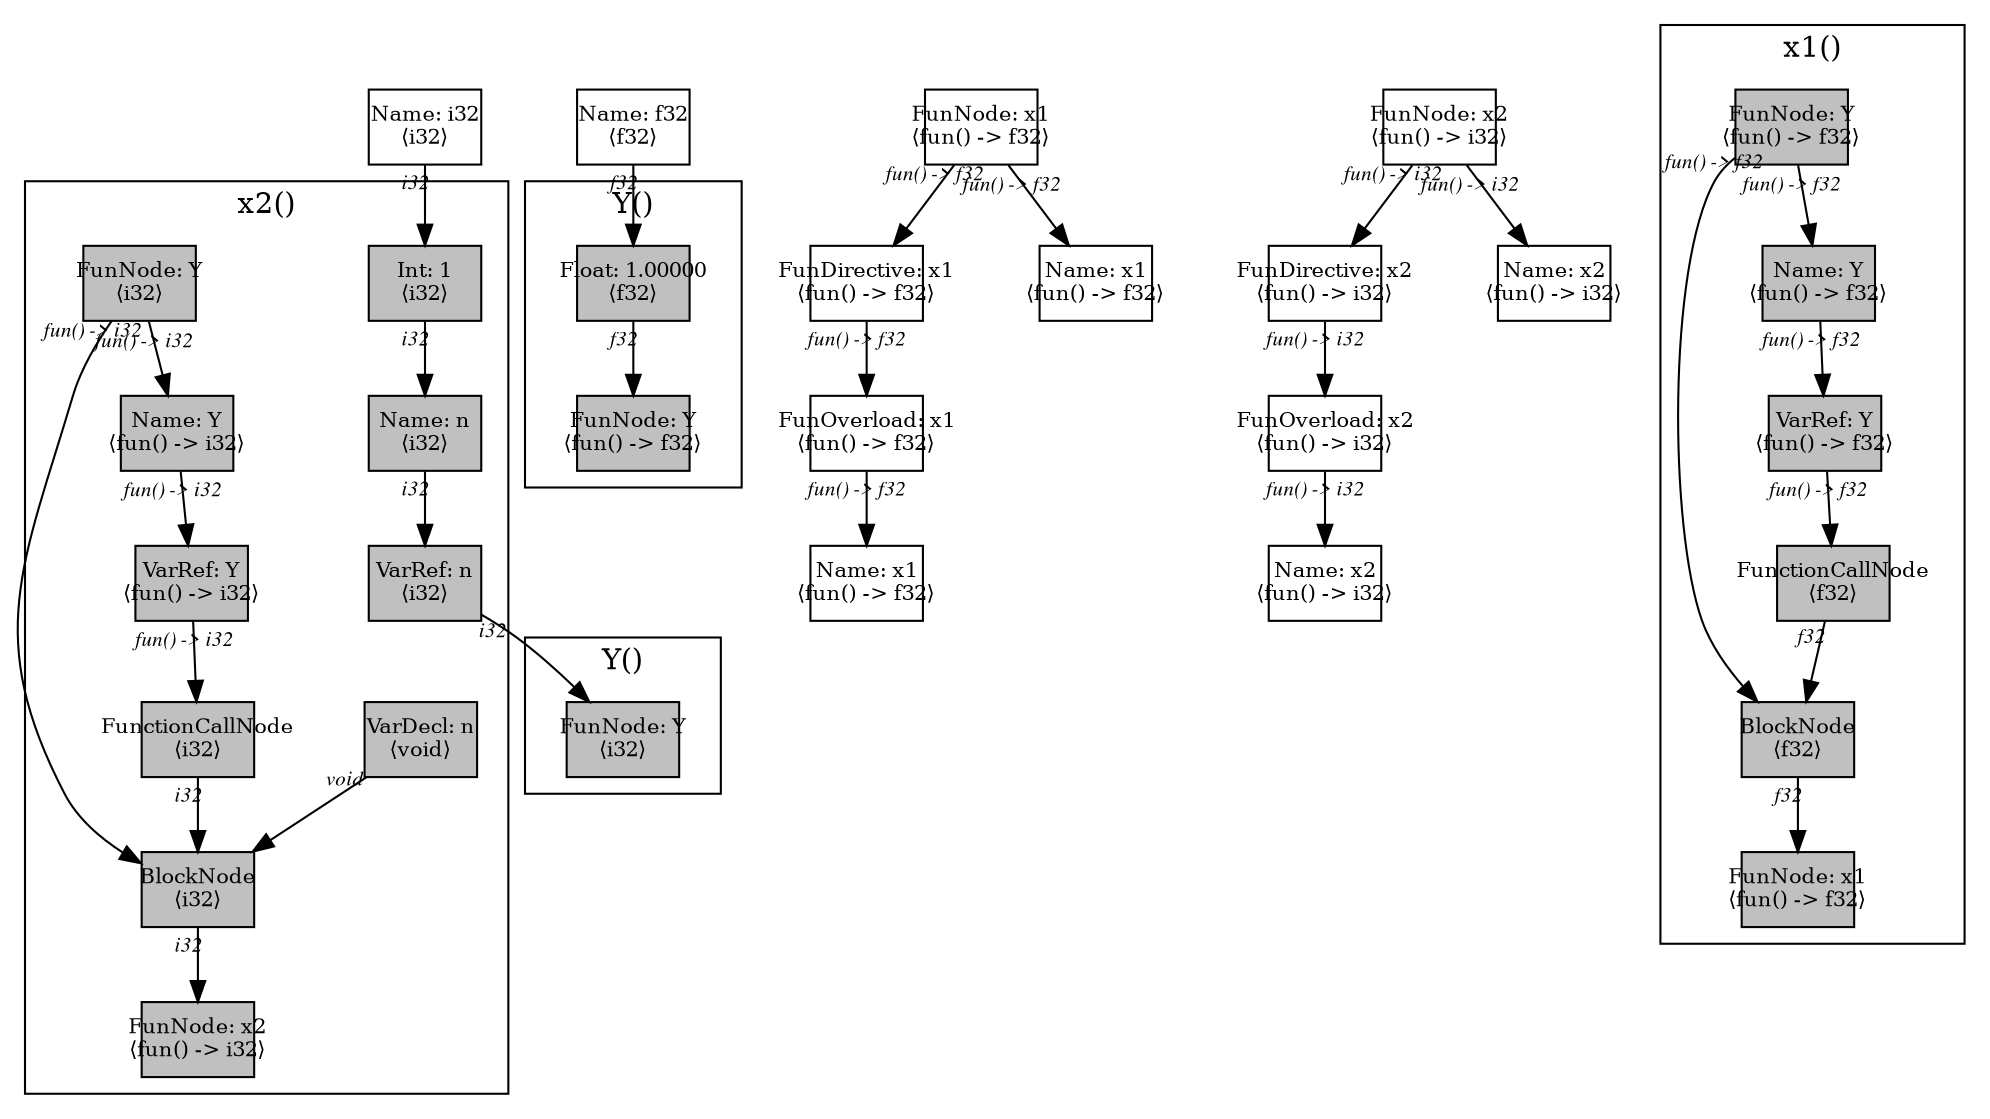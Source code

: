 digraph Document {
  node [shape=box,fixedsize=shape fontsize=10]
  1 [label="Name: i32\n⟨i32⟩", fillcolor=grey];
  2 [label="Name: f32\n⟨f32⟩", fillcolor=grey];
  3 [label="FunOverload: x1\n⟨fun() -> f32⟩", fillcolor=grey];
  4 [label="FunDirective: x1\n⟨fun() -> f32⟩", fillcolor=grey];
  5 [label="FunNode: x1\n⟨fun() -> f32⟩", fillcolor=grey];
  6 [label="Name: x1\n⟨fun() -> f32⟩", fillcolor=grey];
  7 [label="Name: x1\n⟨fun() -> f32⟩", fillcolor=grey];
  8 [label="FunOverload: x2\n⟨fun() -> i32⟩", fillcolor=grey];
  9 [label="FunDirective: x2\n⟨fun() -> i32⟩", fillcolor=grey];
  10 [label="FunNode: x2\n⟨fun() -> i32⟩", fillcolor=grey];
  11 [label="Name: x2\n⟨fun() -> i32⟩", fillcolor=grey];
  12 [label="Name: x2\n⟨fun() -> i32⟩", fillcolor=grey];
  subgraph cluster0 {
    node [style=filled, fillcolor=grey];
    13 [label="BlockNode\n⟨f32⟩", fillcolor=grey];
    14 [label="FunNode: Y\n⟨fun() -> f32⟩", fillcolor=grey];
    15 [label="Name: Y\n⟨fun() -> f32⟩", fillcolor=grey];
    16 [label="FunctionCallNode\n⟨f32⟩", fillcolor=grey];
    17 [label="VarRef: Y\n⟨fun() -> f32⟩", fillcolor=grey];
    18 [label="FunNode: x1\n⟨fun() -> f32⟩", fillcolor=grey];
    13 -> 18[taillabel="f32" labeldistance="1" fontname="times  italic" fontsize = 10 color="black" ];
    14 -> 15[taillabel="fun() -> f32" labeldistance="1" fontname="times  italic" fontsize = 10 color="black" ];
    14 -> 13[taillabel="fun() -> f32" labeldistance="1" fontname="times  italic" fontsize = 10 color="black" ];
    15 -> 17[taillabel="fun() -> f32" labeldistance="1" fontname="times  italic" fontsize = 10 color="black" ];
    16 -> 13[taillabel="f32" labeldistance="1" fontname="times  italic" fontsize = 10 color="black" ];
    17 -> 16[taillabel="fun() -> f32" labeldistance="1" fontname="times  italic" fontsize = 10 color="black" ];
  label = "x1()";
}
  subgraph cluster1 {
    node [style=filled, fillcolor=grey];
    19 [label="Float: 1.00000\n⟨f32⟩", fillcolor=grey];
    20 [label="FunNode: Y\n⟨fun() -> f32⟩", fillcolor=grey];
    19 -> 20[taillabel="f32" labeldistance="1" fontname="times  italic" fontsize = 10 color="black" ];
  label = "Y()";
}
  subgraph cluster2 {
    node [style=filled, fillcolor=grey];
    21 [label="BlockNode\n⟨i32⟩", fillcolor=grey];
    22 [label="VarDecl: n\n⟨void⟩", fillcolor=grey];
    23 [label="Name: n\n⟨i32⟩", fillcolor=grey];
    24 [label="Int: 1\n⟨i32⟩", fillcolor=grey];
    25 [label="FunNode: Y\n⟨i32⟩", fillcolor=grey];
    26 [label="Name: Y\n⟨fun() -> i32⟩", fillcolor=grey];
    27 [label="FunctionCallNode\n⟨i32⟩", fillcolor=grey];
    28 [label="VarRef: Y\n⟨fun() -> i32⟩", fillcolor=grey];
    29 [label="FunNode: x2\n⟨fun() -> i32⟩", fillcolor=grey];
    21 -> 29[taillabel="i32" labeldistance="1" fontname="times  italic" fontsize = 10 color="black" ];
    22 -> 21[taillabel="void" labeldistance="1" fontname="times  italic" fontsize = 10 color="black" ];
    23 -> 30[taillabel="i32" labeldistance="1" fontname="times  italic" fontsize = 10 color="black" ];
    24 -> 23[taillabel="i32" labeldistance="1" fontname="times  italic" fontsize = 10 color="black" ];
    25 -> 26[taillabel="fun() -> i32" labeldistance="1" fontname="times  italic" fontsize = 10 color="black" ];
    25 -> 21[taillabel="fun() -> i32" labeldistance="1" fontname="times  italic" fontsize = 10 color="black" ];
    26 -> 28[taillabel="fun() -> i32" labeldistance="1" fontname="times  italic" fontsize = 10 color="black" ];
    27 -> 21[taillabel="i32" labeldistance="1" fontname="times  italic" fontsize = 10 color="black" ];
    28 -> 27[taillabel="fun() -> i32" labeldistance="1" fontname="times  italic" fontsize = 10 color="black" ];
  label = "x2()";
}
  subgraph cluster3 {
    node [style=filled, fillcolor=grey];
    30 [label="VarRef: n\n⟨i32⟩", fillcolor=grey];
    31 [label="FunNode: Y\n⟨i32⟩", fillcolor=grey];
    30 -> 31[taillabel="i32" labeldistance="1" fontname="times  italic" fontsize = 10 color="black" ];
  label = "Y()";
}
  1 -> 24[taillabel="i32" labeldistance="1" fontname="times  italic" fontsize = 10 color="black" ];
  2 -> 19[taillabel="f32" labeldistance="1" fontname="times  italic" fontsize = 10 color="black" ];
  3 -> 7[taillabel="fun() -> f32" labeldistance="1" fontname="times  italic" fontsize = 10 color="black" ];
  4 -> 3[taillabel="fun() -> f32" labeldistance="1" fontname="times  italic" fontsize = 10 color="black" ];
  5 -> 6[taillabel="fun() -> f32" labeldistance="1" fontname="times  italic" fontsize = 10 color="black" ];
  5 -> 4[taillabel="fun() -> f32" labeldistance="1" fontname="times  italic" fontsize = 10 color="black" ];
  8 -> 12[taillabel="fun() -> i32" labeldistance="1" fontname="times  italic" fontsize = 10 color="black" ];
  9 -> 8[taillabel="fun() -> i32" labeldistance="1" fontname="times  italic" fontsize = 10 color="black" ];
  10 -> 11[taillabel="fun() -> i32" labeldistance="1" fontname="times  italic" fontsize = 10 color="black" ];
  10 -> 9[taillabel="fun() -> i32" labeldistance="1" fontname="times  italic" fontsize = 10 color="black" ];
  label="";
}
